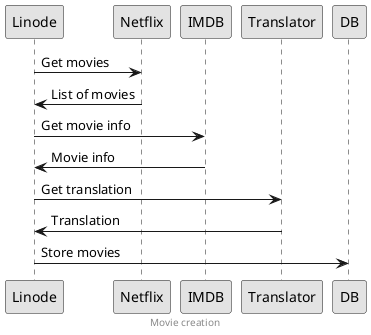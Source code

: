 @startuml

skinparam componentStyle uml2
skinparam monochrome true

footer Movie creation

Linode -> Netflix : Get movies
Netflix -> Linode : List of movies
Linode -> IMDB : Get movie info
IMDB -> Linode : Movie info
Linode -> Translator : Get translation
Translator -> Linode : Translation
Linode -> DB : Store movies

@enduml